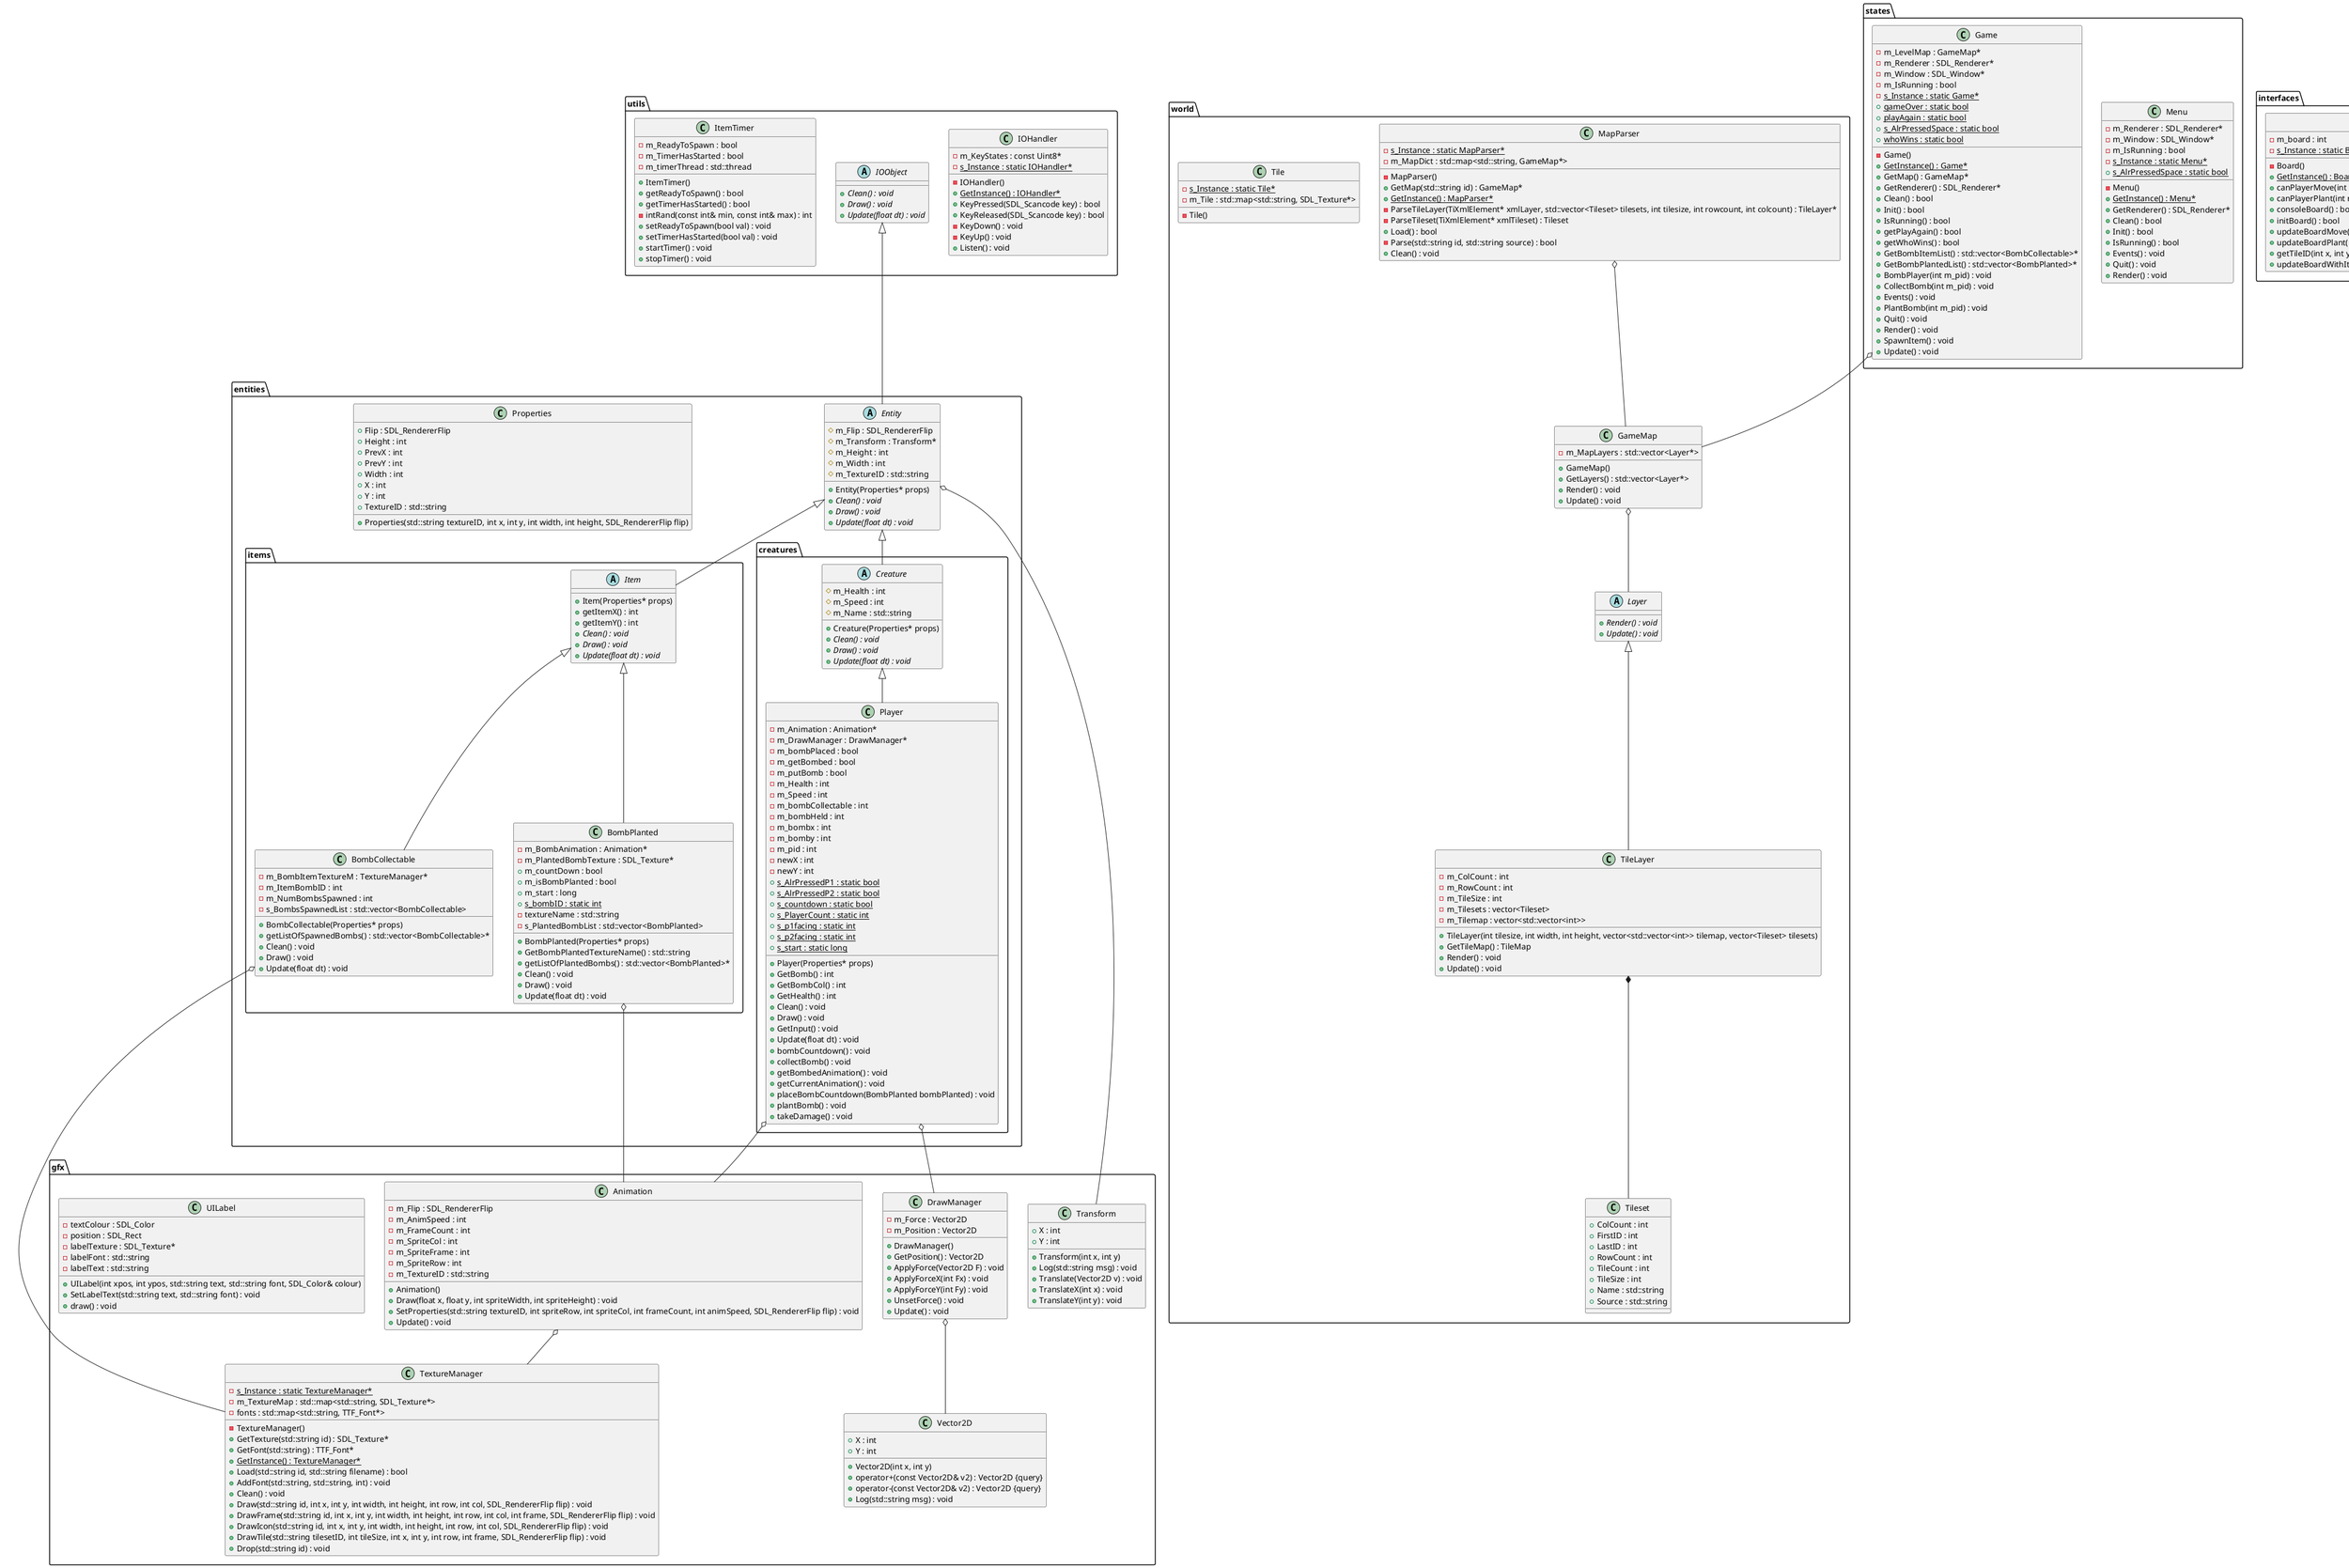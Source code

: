 @startuml
/' Objects '/
abstract class entities.Entity {
	+Entity(Properties* props)
	#m_Flip : SDL_RendererFlip
	#m_Transform : Transform*
	#m_Height : int
	#m_Width : int
	#m_TextureID : std::string
	+{abstract} Clean() : void
	+{abstract} Draw() : void
	+{abstract} Update(float dt) : void
}

abstract class entities.items.Item {
	+Item(Properties* props)
	+getItemX() : int
	+getItemY() : int
	+{abstract} Clean() : void
	+{abstract} Draw() : void
	+{abstract} Update(float dt) : void
}

class entities.items.BombCollectable {
	+BombCollectable(Properties* props)
	-m_BombItemTextureM : TextureManager*
	-m_ItemBombID : int
	-m_NumBombsSpawned : int
	-s_BombsSpawnedList : std::vector<BombCollectable>
	+getListOfSpawnedBombs() : std::vector<BombCollectable>*
	+Clean() : void
	+Draw() : void
	+Update(float dt) : void
}


class entities.items.BombPlanted {
	+BombPlanted(Properties* props)
	-m_BombAnimation : Animation*
	-m_PlantedBombTexture : SDL_Texture*
	+m_countDown : bool
	+m_isBombPlanted : bool
	+m_start : long
	+{static} s_bombID : static int
	+GetBombPlantedTextureName() : std::string
	-textureName : std::string
	-s_PlantedBombList : std::vector<BombPlanted>
	+getListOfPlantedBombs() : std::vector<BombPlanted>*
	+Clean() : void
	+Draw() : void
	+Update(float dt) : void
}


abstract class entities.creatures.Creature {
	+Creature(Properties* props)
	#m_Health : int
	#m_Speed : int
	#m_Name : std::string
	+{abstract} Clean() : void
	+{abstract} Draw() : void
	+{abstract} Update(float dt) : void
}

class entities.creatures.Player {
	+Player(Properties* props)
	-m_Animation : Animation*
	-m_DrawManager : DrawManager*
	-m_bombPlaced : bool
	-m_getBombed : bool
	-m_putBomb : bool
	+GetBomb() : int
	+GetBombCol() : int
	+GetHealth() : int
	-m_Health : int
	-m_Speed : int
	-m_bombCollectable : int
	-m_bombHeld : int
	-m_bombx : int
	-m_bomby : int
	-m_pid : int
	-newX : int
	-newY : int
	+{static} s_AlrPressedP1 : static bool
	+{static} s_AlrPressedP2 : static bool
	+{static} s_countdown : static bool
	+{static} s_PlayerCount : static int
	+{static} s_p1facing : static int
	+{static} s_p2facing : static int
	+{static} s_start : static long
	+Clean() : void
	+Draw() : void
	+GetInput() : void
	+Update(float dt) : void
	+bombCountdown() : void
	+collectBomb() : void
	+getBombedAnimation() : void
	+getCurrentAnimation() : void
	+placeBombCountdown(BombPlanted bombPlanted) : void
	+plantBomb() : void
	+takeDamage() : void
}

class gfx.Animation {
	+Animation()
	-m_Flip : SDL_RendererFlip
	-m_AnimSpeed : int
	-m_FrameCount : int
	-m_SpriteCol : int
	-m_SpriteFrame : int
	-m_SpriteRow : int
	-m_TextureID : std::string
	+Draw(float x, float y, int spriteWidth, int spriteHeight) : void
	+SetProperties(std::string textureID, int spriteRow, int spriteCol, int frameCount, int animSpeed, SDL_RendererFlip flip) : void
	+Update() : void
}


class gfx.DrawManager {
	+DrawManager()
	+GetPosition() : Vector2D
	-m_Force : Vector2D
	-m_Position : Vector2D
	+ApplyForce(Vector2D F) : void
	+ApplyForceX(int Fx) : void
	+ApplyForceY(int Fy) : void
	+UnsetForce() : void
	+Update() : void
}

abstract class world.Layer {
	+{abstract} Render() : void
	+{abstract} Update() : void
}


class world.MapParser {
	-MapParser()
	+GetMap(std::string id) : GameMap*
	+{static} GetInstance() : MapParser*
	-ParseTileLayer(TiXmlElement* xmlLayer, std::vector<Tileset> tilesets, int tilesize, int rowcount, int colcount) : TileLayer*
	-ParseTileset(TiXmlElement* xmlTileset) : Tileset
	+Load() : bool
	-Parse(std::string id, std::string source) : bool
	-{static} s_Instance : static MapParser*
	-m_MapDict : std::map<std::string, GameMap*>
	+Clean() : void
}


class states.Menu {
	-Menu()
	+{static} GetInstance() : Menu*
	+GetRenderer() : SDL_Renderer*
	-m_Renderer : SDL_Renderer*
	-m_Window : SDL_Window*
	+Clean() : bool
	+Init() : bool
	+IsRunning() : bool
	-m_IsRunning : bool
	-{static} s_Instance : static Menu*
	+{static} s_AlrPressedSpace : static bool
	+Events() : void
	+Quit() : void
	+Render() : void
}

class gfx.TextureManager {
	-TextureManager()
	+GetTexture(std::string id) : SDL_Texture*
	+GetFont(std::string) : TTF_Font*
	+{static} GetInstance() : TextureManager*
	+Load(std::string id, std::string filename) : bool
	-{static} s_Instance : static TextureManager*
	-m_TextureMap : std::map<std::string, SDL_Texture*>
	-fonts : std::map<std::string, TTF_Font*>
	+AddFont(std::string, std::string, int) : void
	+Clean() : void
	+Draw(std::string id, int x, int y, int width, int height, int row, int col, SDL_RendererFlip flip) : void
	+DrawFrame(std::string id, int x, int y, int width, int height, int row, int col, int frame, SDL_RendererFlip flip) : void
	+DrawIcon(std::string id, int x, int y, int width, int height, int row, int col, SDL_RendererFlip flip) : void
	+DrawTile(std::string tilesetID, int tileSize, int x, int y, int row, int frame, SDL_RendererFlip flip) : void
	+Drop(std::string id) : void
}


class gfx.Transform {
	+Transform(int x, int y)
	+X : int
	+Y : int
	+Log(std::string msg) : void
	+Translate(Vector2D v) : void
	+TranslateX(int x) : void
	+TranslateY(int y) : void
}


class gfx.Vector2D {
	+Vector2D(int x, int y)
	+operator+(const Vector2D& v2) : Vector2D {query}
	+operator-(const Vector2D& v2) : Vector2D {query}
	+X : int
	+Y : int
	+Log(std::string msg) : void
}

class entities.Properties {
	+Properties(std::string textureID, int x, int y, int width, int height, SDL_RendererFlip flip)
	+Flip : SDL_RendererFlip
	+Height : int
	+PrevX : int
	+PrevY : int
	+Width : int
	+X : int
	+Y : int
	+TextureID : std::string
}

class states.Game {
	-Game()
	+{static} GetInstance() : Game*
	+GetMap() : GameMap*
	-m_LevelMap : GameMap*
	+GetRenderer() : SDL_Renderer*
	-m_Renderer : SDL_Renderer*
	-m_Window : SDL_Window*
	+Clean() : bool
	+Init() : bool
	+IsRunning() : bool
	+getPlayAgain() : bool
	+getWhoWins() : bool
	-m_IsRunning : bool
	-{static} s_Instance : static Game*
	+{static} gameOver : static bool
	+{static} playAgain : static bool
	+{static} s_AlrPressedSpace : static bool
	+{static} whoWins : static bool
	+GetBombItemList() : std::vector<BombCollectable>*
	+GetBombPlantedList() : std::vector<BombPlanted>*
	+BombPlayer(int m_pid) : void
	+CollectBomb(int m_pid) : void
	+Events() : void
	+PlantBomb(int m_pid) : void
	+Quit() : void
	+Render() : void
	+SpawnItem() : void
	+Update() : void
}

class interfaces.Board {
	-Board()
	+{static} GetInstance() : Board*
	+canPlayerMove(int m_pid, int prevX, int prevY, int newX, int newY) : bool
	+canPlayerPlant(int m_pid, int prevX, int prevY) : bool
	+consoleBoard() : bool
	+initBoard() : bool
	+updateBoardMove(int m_pid, int prevX, int prevY, int newX, int newY) : bool
	+updateBoardPlant(int m_pid, int prevX, int prevY) : bool
	+getTileID(int x, int y) : int
	-m_board : int
	-{static} s_Instance : static Board*
	+updateBoardWithItem(int x, int y, int iid) : void
}


class world.GameMap {
	+GameMap()
	+GetLayers() : std::vector<Layer*>
	-m_MapLayers : std::vector<Layer*>
	+Render() : void
	+Update() : void
}

class gfx.UILabel {
	+UILabel(int xpos, int ypos, std::string text, std::string font, SDL_Color& colour)
	-textColour : SDL_Color
	-position : SDL_Rect
	-labelTexture : SDL_Texture*
	-labelFont : std::string
	-labelText : std::string
	+SetLabelText(std::string text, std::string font) : void
	+draw() : void
}

class world.Tile {
	-Tile()
	-{static} s_Instance : static Tile*
	-m_Tile : std::map<std::string, SDL_Texture*>
}


class world.TileLayer {
	+TileLayer(int tilesize, int width, int height, vector<std::vector<int>> tilemap, vector<Tileset> tilesets)
	+GetTileMap() : TileMap
	-m_ColCount : int
	-m_RowCount : int
	-m_TileSize : int
	-m_Tilesets : vector<Tileset>
	-m_Tilemap : vector<std::vector<int>>
	+Render() : void
	+Update() : void
}

class world.Tileset {
	+ColCount : int
	+FirstID : int
	+LastID : int
	+RowCount : int
	+TileCount : int
	+TileSize : int
	+Name : std::string
	+Source : std::string
}

class utils.IOHandler {
	-IOHandler()
	+{static} GetInstance() : IOHandler*
	+KeyPressed(SDL_Scancode key) : bool
	+KeyReleased(SDL_Scancode key) : bool
	-m_KeyStates : const Uint8*
	-{static} s_Instance : static IOHandler*
	-KeyDown() : void
	-KeyUp() : void
	+Listen() : void
}


abstract class utils.IOObject {
	+{abstract} Clean() : void
	+{abstract} Draw() : void
	+{abstract} Update(float dt) : void
}

class utils.ItemTimer {
	+ItemTimer()
	+getReadyToSpawn() : bool
	+getTimerHasStarted() : bool
	-m_ReadyToSpawn : bool
	-m_TimerHasStarted : bool
	-intRand(const int& min, const int& max) : int
	-m_timerThread : std::thread
	+setReadyToSpawn(bool val) : void
	+setTimerHasStarted(bool val) : void
	+startTimer() : void
	+stopTimer() : void
}

/' Inheritance relationships '/

.entities.creatures.Creature <|-- .entities.creatures.Player


.entities.Entity <|-- .entities.creatures.Creature


.entities.Entity <|-- .entities.items.Item


.utils.IOObject <|-- .entities.Entity


.entities.items.Item <|-- .entities.items.BombCollectable


.entities.items.Item <|-- .entities.items.BombPlanted


.world.Layer <|-- .world.TileLayer

/' Aggregation relationships '/


.entities.items.BombCollectable o-- .gfx.TextureManager


.entities.items.BombPlanted o-- .gfx.Animation


.gfx.DrawManager o-- .gfx.Vector2D


.entities.Entity o-- .gfx.Transform


.states.Game o-- .world.GameMap


.world.GameMap o-- .world.Layer


.world.MapParser o-- .world.GameMap


.entities.creatures.Player o-- .gfx.Animation


.entities.creatures.Player o-- .gfx.DrawManager


.gfx.Animation o-- .gfx.TextureManager


.world.TileLayer *-- .world.Tileset


/' Nested objects '/


@enduml
